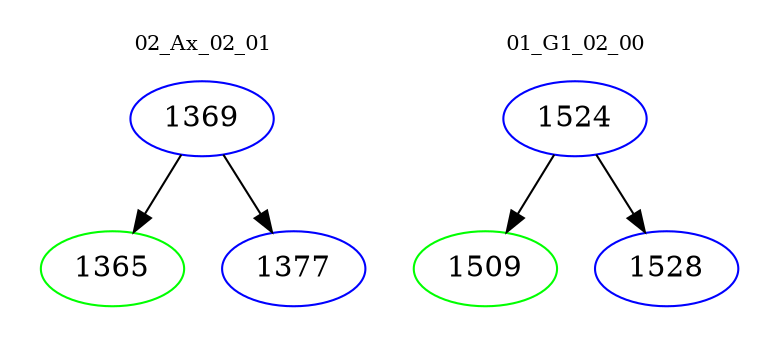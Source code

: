 digraph{
subgraph cluster_0 {
color = white
label = "02_Ax_02_01";
fontsize=10;
T0_1369 [label="1369", color="blue"]
T0_1369 -> T0_1365 [color="black"]
T0_1365 [label="1365", color="green"]
T0_1369 -> T0_1377 [color="black"]
T0_1377 [label="1377", color="blue"]
}
subgraph cluster_1 {
color = white
label = "01_G1_02_00";
fontsize=10;
T1_1524 [label="1524", color="blue"]
T1_1524 -> T1_1509 [color="black"]
T1_1509 [label="1509", color="green"]
T1_1524 -> T1_1528 [color="black"]
T1_1528 [label="1528", color="blue"]
}
}
